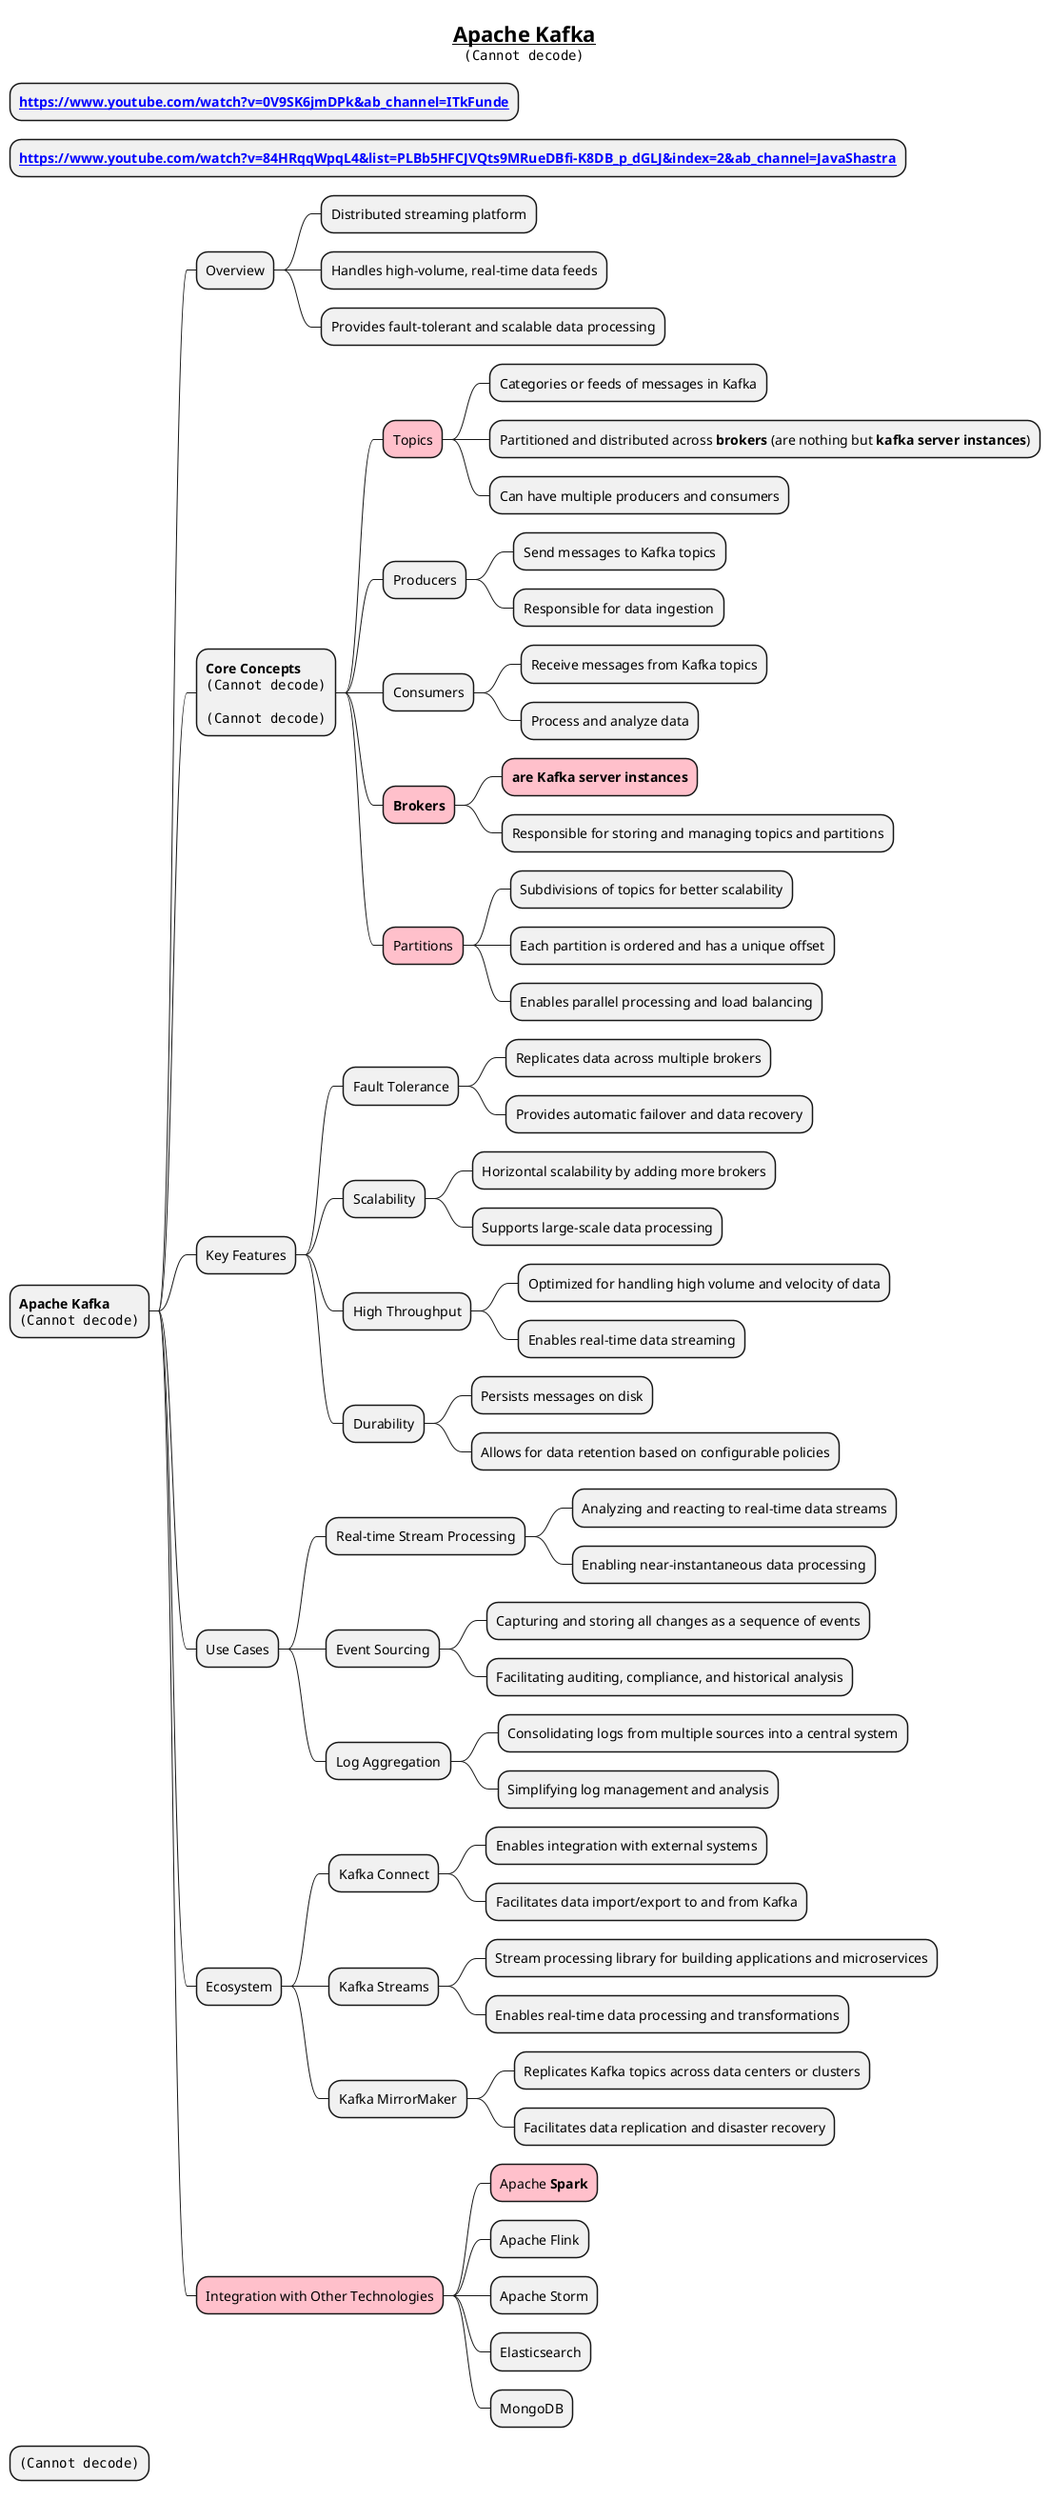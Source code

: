 @startmindmap
title = __Apache Kafka__\n<img:images/img_1.png>
* **[[https://www.youtube.com/watch?v=0V9SK6jmDPk&ab_channel=ITkFunde]]**
* **[[https://www.youtube.com/watch?v=84HRqqWpqL4&list=PLBb5HFCJVQts9MRueDBfi-K8DB_p_dGLJ&index=2&ab_channel=JavaShastra]]**
* **Apache Kafka** \n<img:images/img_2.png>
** Overview
*** Distributed streaming platform
*** Handles high-volume, real-time data feeds
*** Provides fault-tolerant and scalable data processing
** **Core Concepts** \n<img:images/img_8.png>\n\n<img:images/img_10.png>
***[#pink] Topics
**** Categories or feeds of messages in Kafka
**** Partitioned and distributed across **brokers** (are nothing but **kafka server instances**)
**** Can have multiple producers and consumers
*** Producers
**** Send messages to Kafka topics
**** Responsible for data ingestion
*** Consumers
**** Receive messages from Kafka topics
**** Process and analyze data
***[#pink] **Brokers**
****[#pink] **are Kafka server instances**
**** Responsible for storing and managing topics and partitions
***[#pink] Partitions
**** Subdivisions of topics for better scalability
**** Each partition is ordered and has a unique offset
**** Enables parallel processing and load balancing
** Key Features
*** Fault Tolerance
**** Replicates data across multiple brokers
**** Provides automatic failover and data recovery
*** Scalability
**** Horizontal scalability by adding more brokers
**** Supports large-scale data processing
*** High Throughput
**** Optimized for handling high volume and velocity of data
**** Enables real-time data streaming
*** Durability
**** Persists messages on disk
**** Allows for data retention based on configurable policies
** Use Cases
*** Real-time Stream Processing
**** Analyzing and reacting to real-time data streams
**** Enabling near-instantaneous data processing
*** Event Sourcing
**** Capturing and storing all changes as a sequence of events
**** Facilitating auditing, compliance, and historical analysis
*** Log Aggregation
**** Consolidating logs from multiple sources into a central system
**** Simplifying log management and analysis
** Ecosystem
*** Kafka Connect
**** Enables integration with external systems
**** Facilitates data import/export to and from Kafka
*** Kafka Streams
**** Stream processing library for building applications and microservices
**** Enables real-time data processing and transformations
*** Kafka MirrorMaker
**** Replicates Kafka topics across data centers or clusters
**** Facilitates data replication and disaster recovery
**[#pink] Integration with Other Technologies
***[#pink] Apache **Spark**
*** Apache Flink
*** Apache Storm
*** Elasticsearch
*** MongoDB

* <img:images/img_9.png>

@endmindmap
